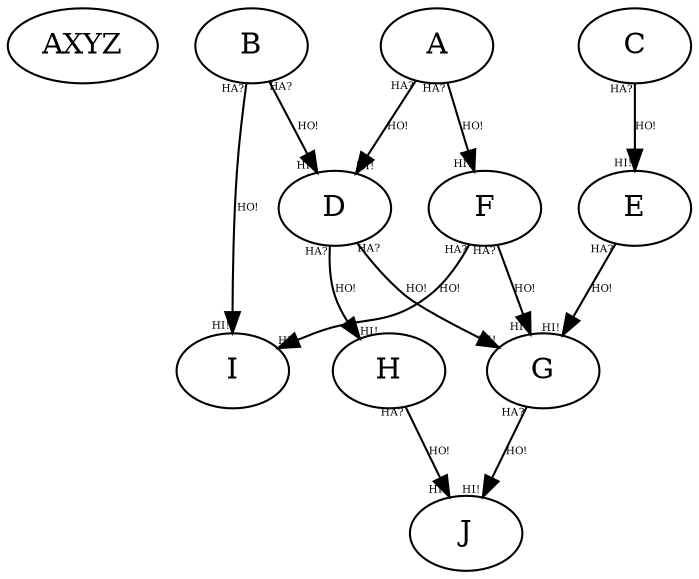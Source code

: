 digraph G {
    // Declare nodes (order in source is not necessarily preserved, but ranks will be computed)
    node [shape=ellipse, fillcolor=red];
    edge [headlabel="HI!", label="HO!", taillabel="HA?", fontsize=5];
    AXYZ; B; C;
    D; E; F;
    G; H; I;
    J;
    // Edges:
    A -> D;
    B -> D;
    C -> E;
    A -> F;
    D -> G;
    E -> G;
    D -> H;
    B -> I;
    F -> I;
    G -> J;
    H -> J;
    F -> G;
}
